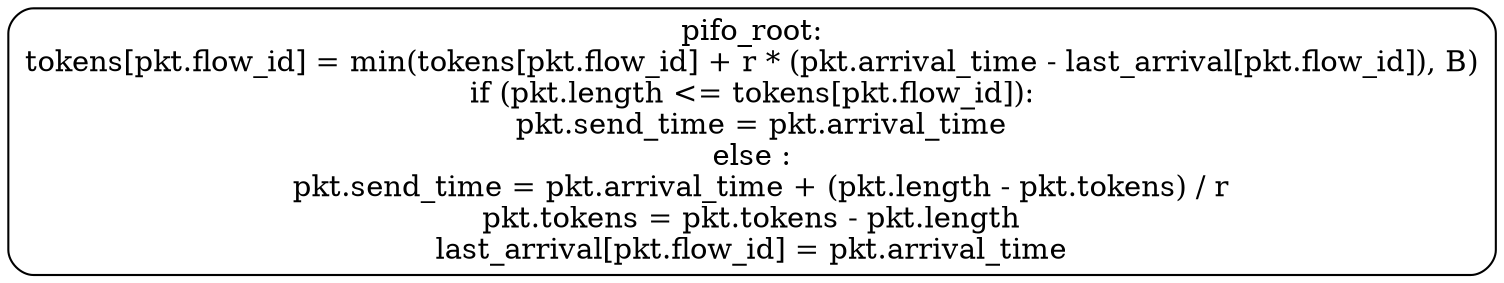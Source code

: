 digraph sched_graph {
node [shape = box style="rounded,filled"];
root [label =
"pifo_root:
tokens[pkt.flow_id] = min(tokens[pkt.flow_id] + r * (pkt.arrival_time - last_arrival[pkt.flow_id]), B)
if (pkt.length <= tokens[pkt.flow_id]):
  pkt.send_time = pkt.arrival_time
else :
  pkt.send_time = pkt.arrival_time + (pkt.length - pkt.tokens) / r
pkt.tokens = pkt.tokens - pkt.length
last_arrival[pkt.flow_id] = pkt.arrival_time
"
fillcolor=white];
}
